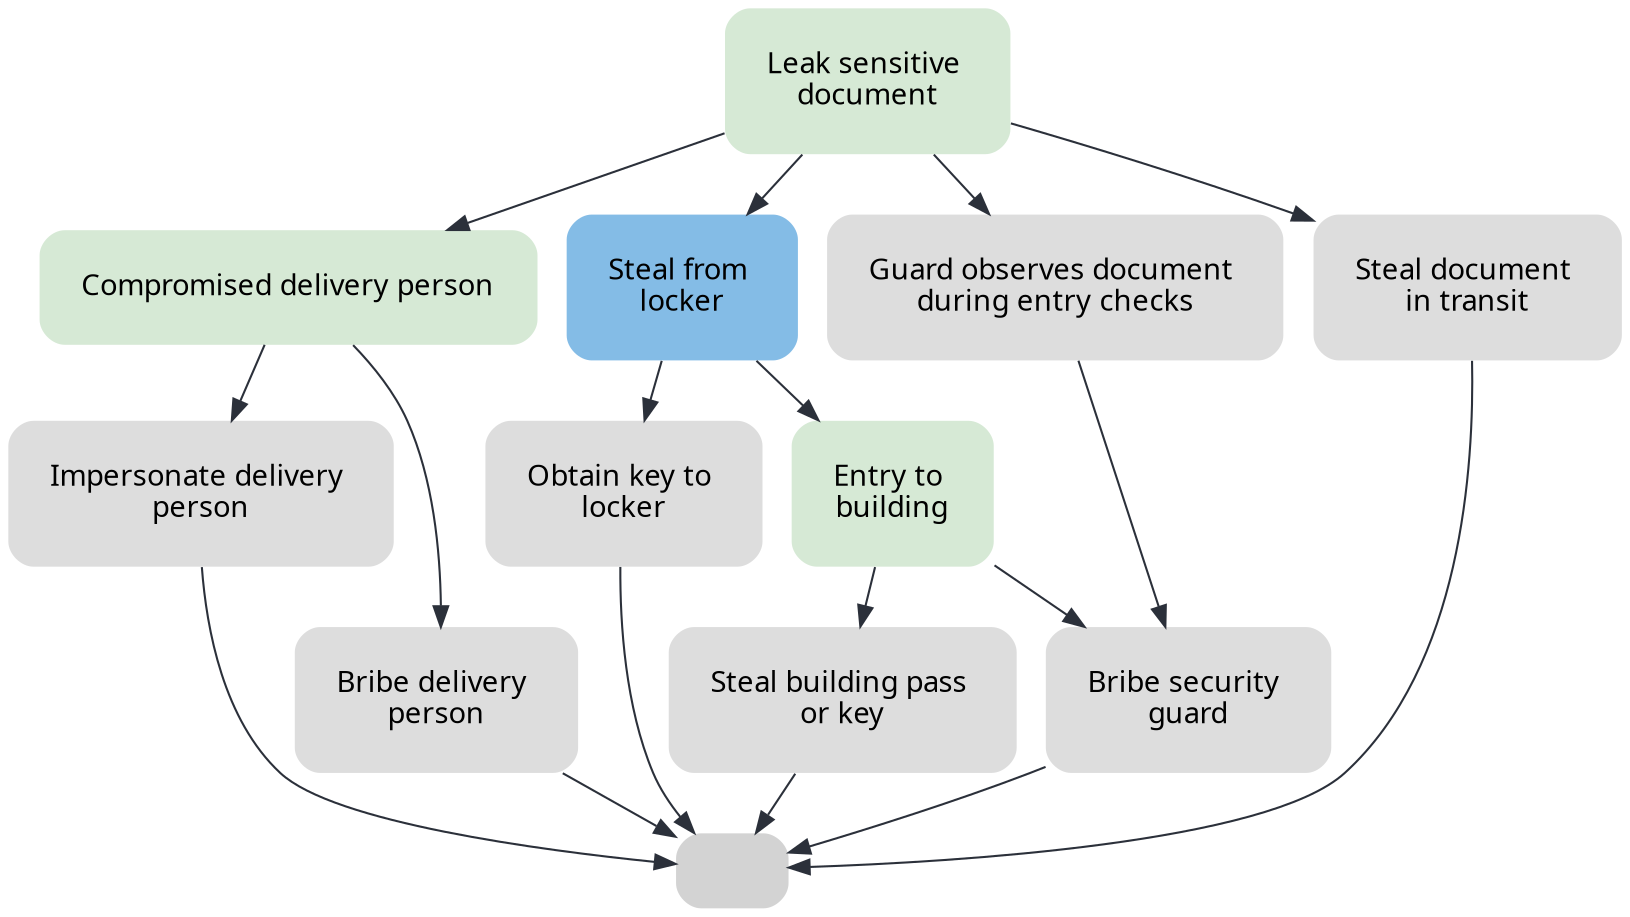 digraph {
	// Base Styling
	rankdir="TB";
	splines=true;
	overlap=false;
	nodesep="0.2";
	ranksep="0.4";
	// label="Some Title";
	labelloc="t";
	fontname="Montserrat";
	node [ fontname="Montserrat" margin=0.28 shape="plaintext" style="filled, rounded" ]
	edge [ fontname="Montserrat" color="#2B303A" ]
	d [shape=none, label="", image="hashjack.png"];

	// List of Nodes

	// base nodes
	// reality [ label="Reality" fillcolor="#2B303A" fontcolor="#ffffff" ]
	// attack_win [ label="Access video\nrecordings in\nS3 bucket\n(attackers win)" fillcolor="#DB2955" fontcolor="#ffffff" ]

	// green nodes == OR nodes
	node [ color="#D6E9D5" ]
	leak_sensitive_document [ label="Leak sensitive \ndocument" ]
	entry_to_building [ label="Entry to \nbuilding" ]
	compromised_delivery_person [ label="Compromised delivery person" ]
	
	

	// blue nodes == AND nodes
	node [ color="#84BCE6" ]
	steal_from_locker [ label="Steal from \nlocker" ]


	// white nodes == single nodes
	node [ color="#DDDDDD" ]
	steal_building_pass [ label="Steal building pass \nor key" ]
	bribe_security_guard [ label="Bribe security \nguard" ]
	key_to_locker [ label="Obtain key to \nlocker" ]
	bribe_delivery_person [ label="Bribe delivery \nperson" ]
	impersonate_delivery_person [ label="Impersonate delivery \nperson" ]
	steal_document_in_transit [ label="Steal document \nin transit" ]
	observe_during_entry_check [ label="Guard observes document \nduring entry checks" ]
	

	// List of Edges
	leak_sensitive_document -> steal_from_locker
	steal_from_locker -> entry_to_building
	steal_from_locker -> key_to_locker -> d
	entry_to_building -> steal_building_pass -> d
	entry_to_building -> bribe_security_guard -> d

	leak_sensitive_document -> compromised_delivery_person
	compromised_delivery_person -> bribe_delivery_person -> d
	compromised_delivery_person -> impersonate_delivery_person -> d

	leak_sensitive_document -> steal_document_in_transit -> d

	leak_sensitive_document -> observe_during_entry_check -> bribe_security_guard





	// Subgraphs / Clusters

	// these clusters enforce the correct hierarchies
  
	subgraph same_level_a {
		rank=same;
		compromised_delivery_person
		steal_from_locker
		steal_document_in_transit
		observe_during_entry_check
	}
	


  // Enforcing ordering in levels
  
	compromised_delivery_person -> steal_from_locker -> observe_during_entry_check -> steal_document_in_transit [ style="invis" ]
}